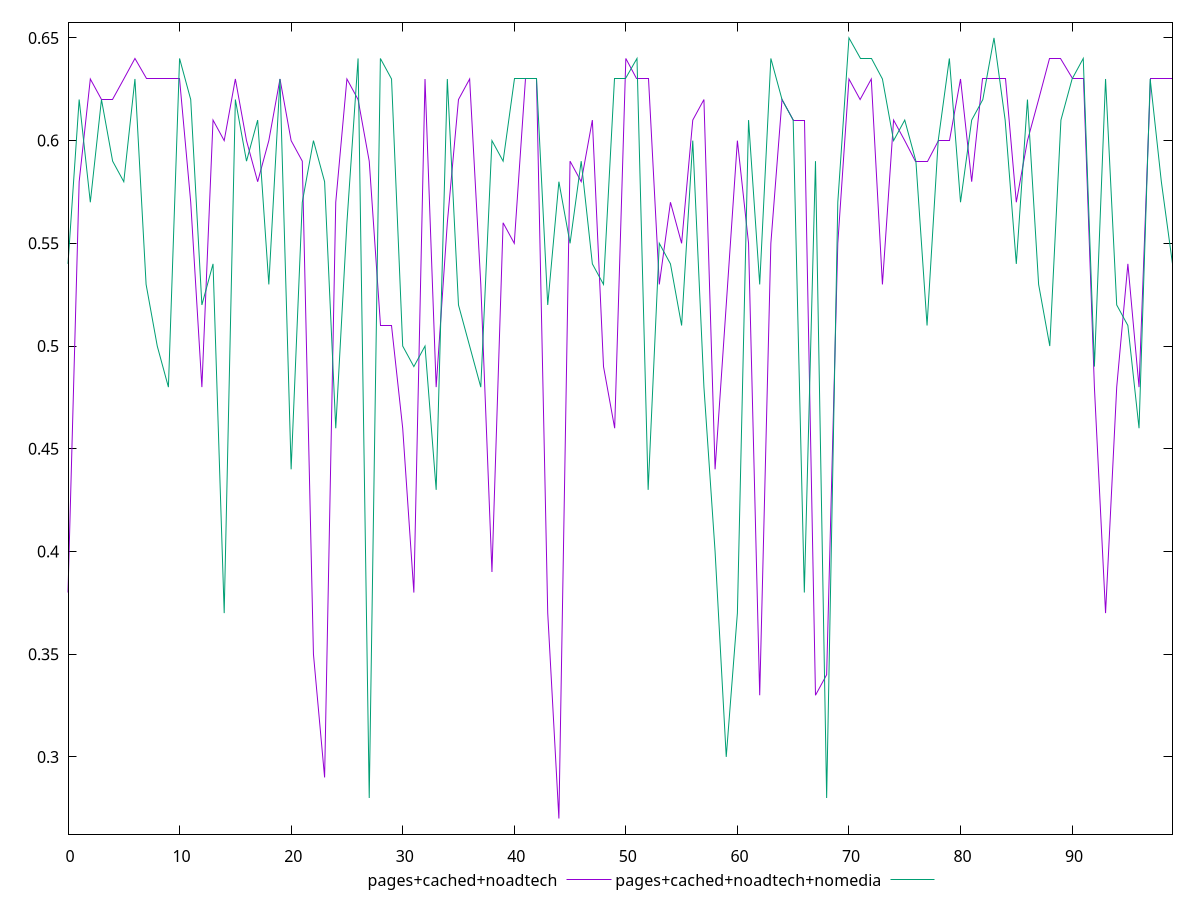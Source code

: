 reset

$pagesCachedNoadtech <<EOF
0 0.38
1 0.58
2 0.63
3 0.62
4 0.62
5 0.63
6 0.64
7 0.63
8 0.63
9 0.63
10 0.63
11 0.57
12 0.48
13 0.61
14 0.6
15 0.63
16 0.6
17 0.58
18 0.6
19 0.63
20 0.6
21 0.59
22 0.35
23 0.29
24 0.57
25 0.63
26 0.62
27 0.59
28 0.51
29 0.51
30 0.46
31 0.38
32 0.63
33 0.48
34 0.56
35 0.62
36 0.63
37 0.53
38 0.39
39 0.56
40 0.55
41 0.63
42 0.63
43 0.37
44 0.27
45 0.59
46 0.58
47 0.61
48 0.49
49 0.46
50 0.64
51 0.63
52 0.63
53 0.53
54 0.57
55 0.55
56 0.61
57 0.62
58 0.44
59 0.52
60 0.6
61 0.55
62 0.33
63 0.55
64 0.62
65 0.61
66 0.61
67 0.33
68 0.34
69 0.55
70 0.63
71 0.62
72 0.63
73 0.53
74 0.61
75 0.6
76 0.59
77 0.59
78 0.6
79 0.6
80 0.63
81 0.58
82 0.63
83 0.63
84 0.63
85 0.57
86 0.6
87 0.62
88 0.64
89 0.64
90 0.63
91 0.63
92 0.48
93 0.37
94 0.48
95 0.54
96 0.48
97 0.63
98 0.63
99 0.63
EOF

$pagesCachedNoadtechNomedia <<EOF
0 0.54
1 0.62
2 0.57
3 0.62
4 0.59
5 0.58
6 0.63
7 0.53
8 0.5
9 0.48
10 0.64
11 0.62
12 0.52
13 0.54
14 0.37
15 0.62
16 0.59
17 0.61
18 0.53
19 0.63
20 0.44
21 0.57
22 0.6
23 0.58
24 0.46
25 0.56
26 0.64
27 0.28
28 0.64
29 0.63
30 0.5
31 0.49
32 0.5
33 0.43
34 0.63
35 0.52
36 0.5
37 0.48
38 0.6
39 0.59
40 0.63
41 0.63
42 0.63
43 0.52
44 0.58
45 0.55
46 0.59
47 0.54
48 0.53
49 0.63
50 0.63
51 0.64
52 0.43
53 0.55
54 0.54
55 0.51
56 0.6
57 0.48
58 0.4
59 0.3
60 0.37
61 0.61
62 0.53
63 0.64
64 0.62
65 0.61
66 0.38
67 0.59
68 0.28
69 0.57
70 0.65
71 0.64
72 0.64
73 0.63
74 0.6
75 0.61
76 0.59
77 0.51
78 0.6
79 0.64
80 0.57
81 0.61
82 0.62
83 0.65
84 0.61
85 0.54
86 0.62
87 0.53
88 0.5
89 0.61
90 0.63
91 0.64
92 0.49
93 0.63
94 0.52
95 0.51
96 0.46
97 0.63
98 0.58
99 0.54
EOF

set key outside below
set xrange [0:99]
set yrange [0.2624:0.6576000000000001]
set trange [0.2624:0.6576000000000001]
set terminal svg size 640, 520 enhanced background rgb 'white'
set output "report_00013_2021-02-09T12-04-24.940Z/meta/score/comparison/line/2_vs_3.svg"

plot $pagesCachedNoadtech title "pages+cached+noadtech" with line, \
     $pagesCachedNoadtechNomedia title "pages+cached+noadtech+nomedia" with line

reset
